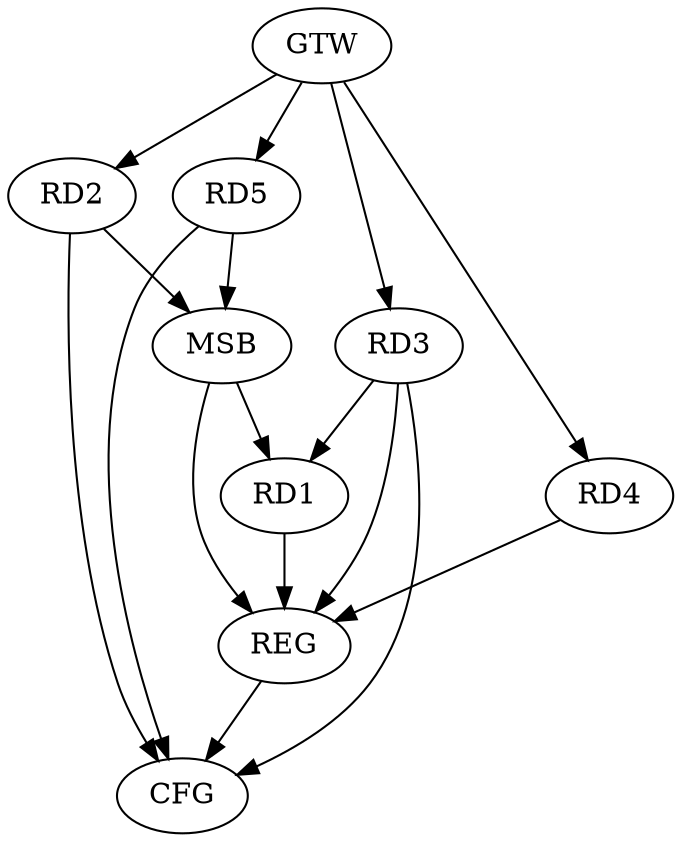 strict digraph G {
  RD1 [ label="RD1" ];
  RD2 [ label="RD2" ];
  RD3 [ label="RD3" ];
  RD4 [ label="RD4" ];
  RD5 [ label="RD5" ];
  GTW [ label="GTW" ];
  REG [ label="REG" ];
  MSB [ label="MSB" ];
  CFG [ label="CFG" ];
  RD3 -> RD1;
  GTW -> RD2;
  GTW -> RD3;
  GTW -> RD4;
  GTW -> RD5;
  RD1 -> REG;
  RD3 -> REG;
  RD4 -> REG;
  RD2 -> MSB;
  MSB -> RD1;
  MSB -> REG;
  RD5 -> MSB;
  RD2 -> CFG;
  RD3 -> CFG;
  RD5 -> CFG;
  REG -> CFG;
}
